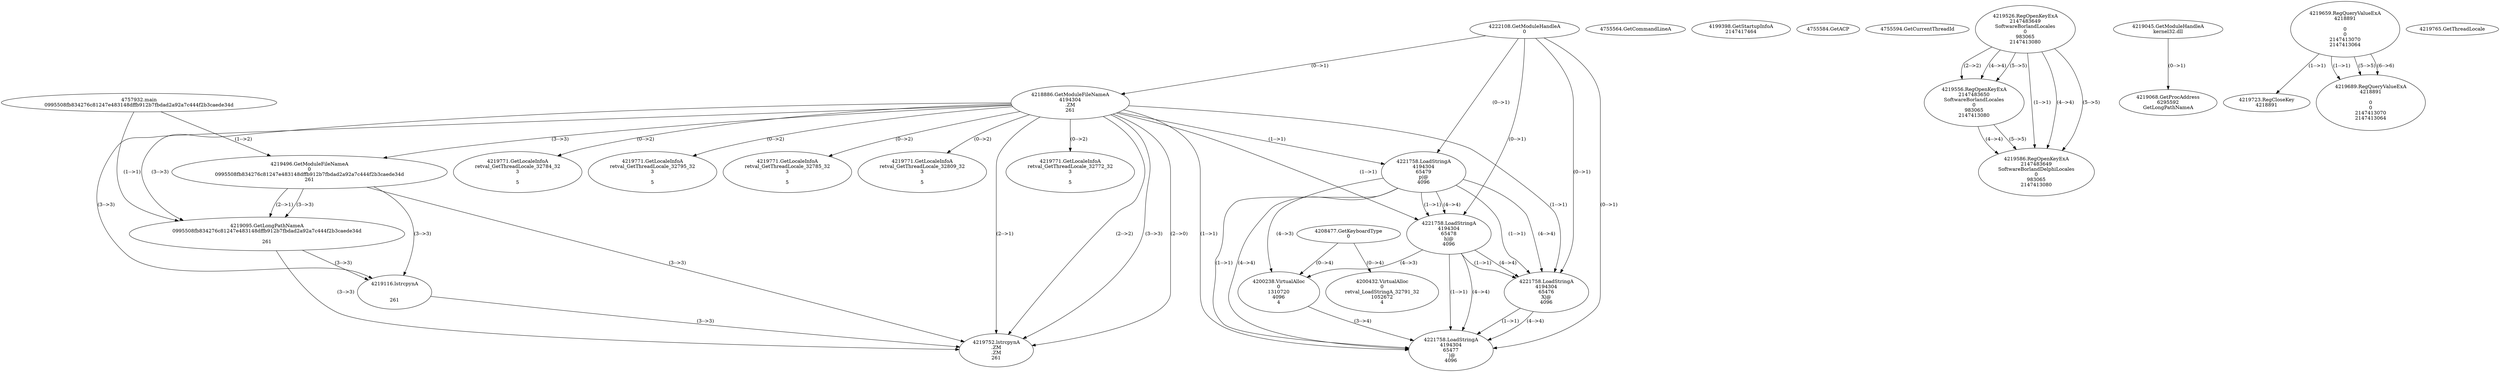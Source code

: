 // Global SCDG with merge call
digraph {
	0 [label="4757932.main
0995508fb834276c81247e483148dffb912b7fbdad2a92a7c444f2b3caede34d"]
	1 [label="4222108.GetModuleHandleA
0"]
	2 [label="4208477.GetKeyboardType
0"]
	3 [label="4755564.GetCommandLineA
"]
	4 [label="4199398.GetStartupInfoA
2147417464"]
	5 [label="4755584.GetACP
"]
	6 [label="4755594.GetCurrentThreadId
"]
	7 [label="4218886.GetModuleFileNameA
4194304
.ZM
261"]
	1 -> 7 [label="(0-->1)"]
	8 [label="4219496.GetModuleFileNameA
0
0995508fb834276c81247e483148dffb912b7fbdad2a92a7c444f2b3caede34d
261"]
	0 -> 8 [label="(1-->2)"]
	7 -> 8 [label="(3-->3)"]
	9 [label="4219526.RegOpenKeyExA
2147483649
Software\Borland\Locales
0
983065
2147413080"]
	10 [label="4219556.RegOpenKeyExA
2147483650
Software\Borland\Locales
0
983065
2147413080"]
	9 -> 10 [label="(2-->2)"]
	9 -> 10 [label="(4-->4)"]
	9 -> 10 [label="(5-->5)"]
	11 [label="4219045.GetModuleHandleA
kernel32.dll"]
	12 [label="4219068.GetProcAddress
6295592
GetLongPathNameA"]
	11 -> 12 [label="(0-->1)"]
	13 [label="4219095.GetLongPathNameA
0995508fb834276c81247e483148dffb912b7fbdad2a92a7c444f2b3caede34d

261"]
	0 -> 13 [label="(1-->1)"]
	8 -> 13 [label="(2-->1)"]
	7 -> 13 [label="(3-->3)"]
	8 -> 13 [label="(3-->3)"]
	14 [label="4219116.lstrcpynA


261"]
	7 -> 14 [label="(3-->3)"]
	8 -> 14 [label="(3-->3)"]
	13 -> 14 [label="(3-->3)"]
	15 [label="4219659.RegQueryValueExA
4218891

0
0
2147413070
2147413064"]
	16 [label="4219723.RegCloseKey
4218891"]
	15 -> 16 [label="(1-->1)"]
	17 [label="4219752.lstrcpynA
.ZM
.ZM
261"]
	7 -> 17 [label="(2-->1)"]
	7 -> 17 [label="(2-->2)"]
	7 -> 17 [label="(3-->3)"]
	8 -> 17 [label="(3-->3)"]
	13 -> 17 [label="(3-->3)"]
	14 -> 17 [label="(3-->3)"]
	7 -> 17 [label="(2-->0)"]
	18 [label="4219765.GetThreadLocale
"]
	19 [label="4219771.GetLocaleInfoA
retval_GetThreadLocale_32784_32
3

5"]
	7 -> 19 [label="(0-->2)"]
	20 [label="4221758.LoadStringA
4194304
65479
p|@
4096"]
	1 -> 20 [label="(0-->1)"]
	7 -> 20 [label="(1-->1)"]
	21 [label="4219771.GetLocaleInfoA
retval_GetThreadLocale_32795_32
3

5"]
	7 -> 21 [label="(0-->2)"]
	22 [label="4221758.LoadStringA
4194304
65478
h|@
4096"]
	1 -> 22 [label="(0-->1)"]
	7 -> 22 [label="(1-->1)"]
	20 -> 22 [label="(1-->1)"]
	20 -> 22 [label="(4-->4)"]
	23 [label="4219689.RegQueryValueExA
4218891

0
0
2147413070
2147413064"]
	15 -> 23 [label="(1-->1)"]
	15 -> 23 [label="(5-->5)"]
	15 -> 23 [label="(6-->6)"]
	24 [label="4219771.GetLocaleInfoA
retval_GetThreadLocale_32785_32
3

5"]
	7 -> 24 [label="(0-->2)"]
	25 [label="4200432.VirtualAlloc
0
retval_LoadStringA_32791_32
1052672
4"]
	2 -> 25 [label="(0-->4)"]
	26 [label="4219586.RegOpenKeyExA
2147483649
Software\Borland\Delphi\Locales
0
983065
2147413080"]
	9 -> 26 [label="(1-->1)"]
	9 -> 26 [label="(4-->4)"]
	10 -> 26 [label="(4-->4)"]
	9 -> 26 [label="(5-->5)"]
	10 -> 26 [label="(5-->5)"]
	27 [label="4219771.GetLocaleInfoA
retval_GetThreadLocale_32809_32
3

5"]
	7 -> 27 [label="(0-->2)"]
	28 [label="4200238.VirtualAlloc
0
1310720
4096
4"]
	20 -> 28 [label="(4-->3)"]
	22 -> 28 [label="(4-->3)"]
	2 -> 28 [label="(0-->4)"]
	29 [label="4221758.LoadStringA
4194304
65476
X|@
4096"]
	1 -> 29 [label="(0-->1)"]
	7 -> 29 [label="(1-->1)"]
	20 -> 29 [label="(1-->1)"]
	22 -> 29 [label="(1-->1)"]
	20 -> 29 [label="(4-->4)"]
	22 -> 29 [label="(4-->4)"]
	30 [label="4219771.GetLocaleInfoA
retval_GetThreadLocale_32772_32
3

5"]
	7 -> 30 [label="(0-->2)"]
	31 [label="4221758.LoadStringA
4194304
65477
`|@
4096"]
	1 -> 31 [label="(0-->1)"]
	7 -> 31 [label="(1-->1)"]
	20 -> 31 [label="(1-->1)"]
	22 -> 31 [label="(1-->1)"]
	29 -> 31 [label="(1-->1)"]
	20 -> 31 [label="(4-->4)"]
	22 -> 31 [label="(4-->4)"]
	28 -> 31 [label="(3-->4)"]
	29 -> 31 [label="(4-->4)"]
}
